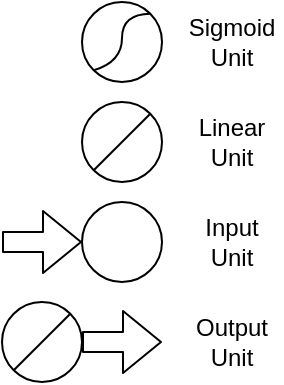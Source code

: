 <mxfile>
    <diagram id="LfA3yITTNrHHXo6jtGGB" name="Ref">
        <mxGraphModel dx="771" dy="300" grid="1" gridSize="10" guides="1" tooltips="1" connect="1" arrows="1" fold="1" page="1" pageScale="1" pageWidth="850" pageHeight="1100" math="0" shadow="0">
            <root>
                <mxCell id="0"/>
                <mxCell id="1" parent="0"/>
                <mxCell id="2" value="" style="ellipse;whiteSpace=wrap;html=1;aspect=fixed;" vertex="1" parent="1">
                    <mxGeometry x="280" y="80" width="40" height="40" as="geometry"/>
                </mxCell>
                <mxCell id="3" value="" style="ellipse;whiteSpace=wrap;html=1;aspect=fixed;" vertex="1" parent="1">
                    <mxGeometry x="280" y="130" width="40" height="40" as="geometry"/>
                </mxCell>
                <mxCell id="4" value="" style="endArrow=none;html=1;exitX=0;exitY=1;exitDx=0;exitDy=0;entryX=1;entryY=0;entryDx=0;entryDy=0;" edge="1" parent="1" source="3" target="3">
                    <mxGeometry width="50" height="50" relative="1" as="geometry">
                        <mxPoint x="400" y="220" as="sourcePoint"/>
                        <mxPoint x="450" y="170" as="targetPoint"/>
                    </mxGeometry>
                </mxCell>
                <mxCell id="5" value="" style="curved=1;endArrow=none;html=1;exitX=0;exitY=1;exitDx=0;exitDy=0;entryX=1;entryY=0;entryDx=0;entryDy=0;strokeColor=default;endFill=0;" edge="1" parent="1" source="2" target="2">
                    <mxGeometry width="50" height="50" relative="1" as="geometry">
                        <mxPoint x="400" y="250" as="sourcePoint"/>
                        <mxPoint x="450" y="200" as="targetPoint"/>
                        <Array as="points">
                            <mxPoint x="300" y="110"/>
                            <mxPoint x="300" y="86"/>
                        </Array>
                    </mxGeometry>
                </mxCell>
                <mxCell id="6" value="Sigmoid Unit" style="text;html=1;strokeColor=none;fillColor=none;align=center;verticalAlign=middle;whiteSpace=wrap;rounded=0;" vertex="1" parent="1">
                    <mxGeometry x="330" y="80" width="50" height="40" as="geometry"/>
                </mxCell>
                <mxCell id="7" value="Linear Unit" style="text;html=1;strokeColor=none;fillColor=none;align=center;verticalAlign=middle;whiteSpace=wrap;rounded=0;" vertex="1" parent="1">
                    <mxGeometry x="330" y="130" width="50" height="40" as="geometry"/>
                </mxCell>
                <mxCell id="fM-o_v5VPpl3s6eUXT7K-7" value="" style="ellipse;whiteSpace=wrap;html=1;aspect=fixed;" vertex="1" parent="1">
                    <mxGeometry x="280" y="180" width="40" height="40" as="geometry"/>
                </mxCell>
                <mxCell id="fM-o_v5VPpl3s6eUXT7K-8" value="" style="shape=flexArrow;endArrow=classic;html=1;strokeColor=default;entryX=0;entryY=0.5;entryDx=0;entryDy=0;" edge="1" parent="1" target="fM-o_v5VPpl3s6eUXT7K-7">
                    <mxGeometry width="50" height="50" relative="1" as="geometry">
                        <mxPoint x="240" y="200" as="sourcePoint"/>
                        <mxPoint x="250" y="160" as="targetPoint"/>
                    </mxGeometry>
                </mxCell>
                <mxCell id="fM-o_v5VPpl3s6eUXT7K-9" value="Input Unit" style="text;html=1;strokeColor=none;fillColor=none;align=center;verticalAlign=middle;whiteSpace=wrap;rounded=0;" vertex="1" parent="1">
                    <mxGeometry x="330" y="180" width="50" height="40" as="geometry"/>
                </mxCell>
                <mxCell id="fM-o_v5VPpl3s6eUXT7K-11" value="" style="shape=flexArrow;endArrow=classic;html=1;strokeColor=default;exitX=1;exitY=0.5;exitDx=0;exitDy=0;" edge="1" parent="1" source="VP8AEe1Ilr-hrDGAe2O--7">
                    <mxGeometry width="50" height="50" relative="1" as="geometry">
                        <mxPoint x="280" y="250" as="sourcePoint"/>
                        <mxPoint x="320" y="250" as="targetPoint"/>
                    </mxGeometry>
                </mxCell>
                <mxCell id="fM-o_v5VPpl3s6eUXT7K-12" value="Output Unit" style="text;html=1;strokeColor=none;fillColor=none;align=center;verticalAlign=middle;whiteSpace=wrap;rounded=0;" vertex="1" parent="1">
                    <mxGeometry x="330" y="230" width="50" height="40" as="geometry"/>
                </mxCell>
                <mxCell id="VP8AEe1Ilr-hrDGAe2O--7" value="" style="ellipse;whiteSpace=wrap;html=1;aspect=fixed;" vertex="1" parent="1">
                    <mxGeometry x="240" y="230" width="40" height="40" as="geometry"/>
                </mxCell>
                <mxCell id="VP8AEe1Ilr-hrDGAe2O--8" value="" style="endArrow=none;html=1;exitX=0;exitY=1;exitDx=0;exitDy=0;entryX=1;entryY=0;entryDx=0;entryDy=0;" edge="1" parent="1" source="VP8AEe1Ilr-hrDGAe2O--7" target="VP8AEe1Ilr-hrDGAe2O--7">
                    <mxGeometry width="50" height="50" relative="1" as="geometry">
                        <mxPoint x="360" y="320" as="sourcePoint"/>
                        <mxPoint x="410" y="270" as="targetPoint"/>
                    </mxGeometry>
                </mxCell>
            </root>
        </mxGraphModel>
    </diagram>
    <diagram id="L2V7dKkVdAos4mQ8t60s" name="net1">
        <mxGraphModel dx="932" dy="363" grid="1" gridSize="10" guides="1" tooltips="1" connect="1" arrows="1" fold="1" page="1" pageScale="1" pageWidth="850" pageHeight="1100" math="0" shadow="0">
            <root>
                <mxCell id="YFoPu33pNENb128z7Xlp-0"/>
                <mxCell id="YFoPu33pNENb128z7Xlp-1" parent="YFoPu33pNENb128z7Xlp-0"/>
                <mxCell id="GnwpRJJ6mjAo8ZO4SKfw-9" style="edgeStyle=none;html=1;exitX=1;exitY=0.5;exitDx=0;exitDy=0;entryX=0;entryY=0.5;entryDx=0;entryDy=0;endArrow=none;endFill=0;strokeColor=default;" edge="1" parent="YFoPu33pNENb128z7Xlp-1" source="PlKBOixw7W2VrsJv5xA3-0" target="GnwpRJJ6mjAo8ZO4SKfw-1">
                    <mxGeometry relative="1" as="geometry"/>
                </mxCell>
                <mxCell id="GnwpRJJ6mjAo8ZO4SKfw-10" style="edgeStyle=none;html=1;exitX=1;exitY=0.5;exitDx=0;exitDy=0;entryX=0;entryY=0.5;entryDx=0;entryDy=0;endArrow=none;endFill=0;strokeColor=default;" edge="1" parent="YFoPu33pNENb128z7Xlp-1" source="PlKBOixw7W2VrsJv5xA3-0" target="GnwpRJJ6mjAo8ZO4SKfw-4">
                    <mxGeometry relative="1" as="geometry"/>
                </mxCell>
                <mxCell id="GnwpRJJ6mjAo8ZO4SKfw-11" style="edgeStyle=none;html=1;exitX=1;exitY=0.5;exitDx=0;exitDy=0;entryX=0;entryY=0.5;entryDx=0;entryDy=0;endArrow=none;endFill=0;strokeColor=default;" edge="1" parent="YFoPu33pNENb128z7Xlp-1" source="PlKBOixw7W2VrsJv5xA3-0" target="GnwpRJJ6mjAo8ZO4SKfw-7">
                    <mxGeometry relative="1" as="geometry"/>
                </mxCell>
                <mxCell id="PlKBOixw7W2VrsJv5xA3-0" value="" style="ellipse;whiteSpace=wrap;html=1;aspect=fixed;" vertex="1" parent="YFoPu33pNENb128z7Xlp-1">
                    <mxGeometry x="120" y="40" width="40" height="40" as="geometry"/>
                </mxCell>
                <mxCell id="PlKBOixw7W2VrsJv5xA3-1" value="" style="shape=flexArrow;endArrow=classic;html=1;strokeColor=default;entryX=0;entryY=0.5;entryDx=0;entryDy=0;" edge="1" parent="YFoPu33pNENb128z7Xlp-1" target="PlKBOixw7W2VrsJv5xA3-0">
                    <mxGeometry width="50" height="50" relative="1" as="geometry">
                        <mxPoint x="80.0" y="60" as="sourcePoint"/>
                        <mxPoint x="90" y="20" as="targetPoint"/>
                    </mxGeometry>
                </mxCell>
                <mxCell id="GnwpRJJ6mjAo8ZO4SKfw-12" style="edgeStyle=none;html=1;exitX=1;exitY=0.5;exitDx=0;exitDy=0;entryX=0;entryY=0.5;entryDx=0;entryDy=0;endArrow=none;endFill=0;strokeColor=default;" edge="1" parent="YFoPu33pNENb128z7Xlp-1" source="PlKBOixw7W2VrsJv5xA3-2" target="GnwpRJJ6mjAo8ZO4SKfw-1">
                    <mxGeometry relative="1" as="geometry"/>
                </mxCell>
                <mxCell id="GnwpRJJ6mjAo8ZO4SKfw-13" style="edgeStyle=none;html=1;exitX=1;exitY=0.5;exitDx=0;exitDy=0;entryX=0;entryY=0.5;entryDx=0;entryDy=0;endArrow=none;endFill=0;strokeColor=default;" edge="1" parent="YFoPu33pNENb128z7Xlp-1" source="PlKBOixw7W2VrsJv5xA3-2" target="GnwpRJJ6mjAo8ZO4SKfw-4">
                    <mxGeometry relative="1" as="geometry"/>
                </mxCell>
                <mxCell id="GnwpRJJ6mjAo8ZO4SKfw-14" style="edgeStyle=none;html=1;exitX=1;exitY=0.5;exitDx=0;exitDy=0;entryX=0;entryY=0.5;entryDx=0;entryDy=0;endArrow=none;endFill=0;strokeColor=default;" edge="1" parent="YFoPu33pNENb128z7Xlp-1" source="PlKBOixw7W2VrsJv5xA3-2" target="GnwpRJJ6mjAo8ZO4SKfw-7">
                    <mxGeometry relative="1" as="geometry"/>
                </mxCell>
                <mxCell id="PlKBOixw7W2VrsJv5xA3-2" value="" style="ellipse;whiteSpace=wrap;html=1;aspect=fixed;" vertex="1" parent="YFoPu33pNENb128z7Xlp-1">
                    <mxGeometry x="120" y="100" width="40" height="40" as="geometry"/>
                </mxCell>
                <mxCell id="PlKBOixw7W2VrsJv5xA3-3" value="" style="shape=flexArrow;endArrow=classic;html=1;strokeColor=default;entryX=0;entryY=0.5;entryDx=0;entryDy=0;" edge="1" parent="YFoPu33pNENb128z7Xlp-1" target="PlKBOixw7W2VrsJv5xA3-2">
                    <mxGeometry width="50" height="50" relative="1" as="geometry">
                        <mxPoint x="80.0" y="120" as="sourcePoint"/>
                        <mxPoint x="90" y="80" as="targetPoint"/>
                    </mxGeometry>
                </mxCell>
                <mxCell id="GnwpRJJ6mjAo8ZO4SKfw-0" value="" style="shape=flexArrow;endArrow=classic;html=1;strokeColor=default;exitX=1;exitY=0.5;exitDx=0;exitDy=0;" edge="1" parent="YFoPu33pNENb128z7Xlp-1" source="GnwpRJJ6mjAo8ZO4SKfw-1">
                    <mxGeometry width="50" height="50" relative="1" as="geometry">
                        <mxPoint x="260" y="40" as="sourcePoint"/>
                        <mxPoint x="300" y="40" as="targetPoint"/>
                    </mxGeometry>
                </mxCell>
                <mxCell id="GnwpRJJ6mjAo8ZO4SKfw-1" value="" style="ellipse;whiteSpace=wrap;html=1;aspect=fixed;" vertex="1" parent="YFoPu33pNENb128z7Xlp-1">
                    <mxGeometry x="220" y="20" width="40" height="40" as="geometry"/>
                </mxCell>
                <mxCell id="GnwpRJJ6mjAo8ZO4SKfw-2" value="" style="endArrow=none;html=1;exitX=0;exitY=1;exitDx=0;exitDy=0;entryX=1;entryY=0;entryDx=0;entryDy=0;" edge="1" parent="YFoPu33pNENb128z7Xlp-1" source="GnwpRJJ6mjAo8ZO4SKfw-1" target="GnwpRJJ6mjAo8ZO4SKfw-1">
                    <mxGeometry width="50" height="50" relative="1" as="geometry">
                        <mxPoint x="340" y="110" as="sourcePoint"/>
                        <mxPoint x="390" y="60" as="targetPoint"/>
                    </mxGeometry>
                </mxCell>
                <mxCell id="GnwpRJJ6mjAo8ZO4SKfw-3" value="" style="shape=flexArrow;endArrow=classic;html=1;strokeColor=default;exitX=1;exitY=0.5;exitDx=0;exitDy=0;" edge="1" parent="YFoPu33pNENb128z7Xlp-1" source="GnwpRJJ6mjAo8ZO4SKfw-4">
                    <mxGeometry width="50" height="50" relative="1" as="geometry">
                        <mxPoint x="260" y="90" as="sourcePoint"/>
                        <mxPoint x="300" y="90" as="targetPoint"/>
                    </mxGeometry>
                </mxCell>
                <mxCell id="GnwpRJJ6mjAo8ZO4SKfw-4" value="" style="ellipse;whiteSpace=wrap;html=1;aspect=fixed;" vertex="1" parent="YFoPu33pNENb128z7Xlp-1">
                    <mxGeometry x="220" y="70" width="40" height="40" as="geometry"/>
                </mxCell>
                <mxCell id="GnwpRJJ6mjAo8ZO4SKfw-5" value="" style="endArrow=none;html=1;exitX=0;exitY=1;exitDx=0;exitDy=0;entryX=1;entryY=0;entryDx=0;entryDy=0;" edge="1" parent="YFoPu33pNENb128z7Xlp-1" source="GnwpRJJ6mjAo8ZO4SKfw-4" target="GnwpRJJ6mjAo8ZO4SKfw-4">
                    <mxGeometry width="50" height="50" relative="1" as="geometry">
                        <mxPoint x="340" y="160" as="sourcePoint"/>
                        <mxPoint x="390" y="110" as="targetPoint"/>
                    </mxGeometry>
                </mxCell>
                <mxCell id="GnwpRJJ6mjAo8ZO4SKfw-6" value="" style="shape=flexArrow;endArrow=classic;html=1;strokeColor=default;exitX=1;exitY=0.5;exitDx=0;exitDy=0;" edge="1" parent="YFoPu33pNENb128z7Xlp-1" source="GnwpRJJ6mjAo8ZO4SKfw-7">
                    <mxGeometry width="50" height="50" relative="1" as="geometry">
                        <mxPoint x="260" y="140" as="sourcePoint"/>
                        <mxPoint x="300" y="140" as="targetPoint"/>
                    </mxGeometry>
                </mxCell>
                <mxCell id="GnwpRJJ6mjAo8ZO4SKfw-7" value="" style="ellipse;whiteSpace=wrap;html=1;aspect=fixed;" vertex="1" parent="YFoPu33pNENb128z7Xlp-1">
                    <mxGeometry x="220" y="120" width="40" height="40" as="geometry"/>
                </mxCell>
                <mxCell id="GnwpRJJ6mjAo8ZO4SKfw-8" value="" style="endArrow=none;html=1;exitX=0;exitY=1;exitDx=0;exitDy=0;entryX=1;entryY=0;entryDx=0;entryDy=0;" edge="1" parent="YFoPu33pNENb128z7Xlp-1" source="GnwpRJJ6mjAo8ZO4SKfw-7" target="GnwpRJJ6mjAo8ZO4SKfw-7">
                    <mxGeometry width="50" height="50" relative="1" as="geometry">
                        <mxPoint x="340" y="210" as="sourcePoint"/>
                        <mxPoint x="390" y="160" as="targetPoint"/>
                    </mxGeometry>
                </mxCell>
            </root>
        </mxGraphModel>
    </diagram>
    <diagram id="yYBUS91VJpB7UoBtwiZj" name="net2">
        <mxGraphModel dx="771" dy="300" grid="1" gridSize="10" guides="1" tooltips="1" connect="1" arrows="1" fold="1" page="1" pageScale="1" pageWidth="850" pageHeight="1100" math="0" shadow="0">
            <root>
                <mxCell id="GeNnxmpwi4FWAQNpwRj0-0"/>
                <mxCell id="GeNnxmpwi4FWAQNpwRj0-1" parent="GeNnxmpwi4FWAQNpwRj0-0"/>
                <mxCell id="-T_Ne5oc-l_mOEuj397E-0" style="edgeStyle=none;html=1;exitX=1;exitY=0.5;exitDx=0;exitDy=0;entryX=0;entryY=0.5;entryDx=0;entryDy=0;endArrow=none;endFill=0;strokeColor=default;" edge="1" parent="GeNnxmpwi4FWAQNpwRj0-1" source="-T_Ne5oc-l_mOEuj397E-5" target="-T_Ne5oc-l_mOEuj397E-26">
                    <mxGeometry relative="1" as="geometry"/>
                </mxCell>
                <mxCell id="-T_Ne5oc-l_mOEuj397E-1" style="edgeStyle=none;html=1;exitX=1;exitY=0.5;exitDx=0;exitDy=0;entryX=0;entryY=0.5;entryDx=0;entryDy=0;endArrow=none;endFill=0;strokeColor=default;" edge="1" parent="GeNnxmpwi4FWAQNpwRj0-1" source="-T_Ne5oc-l_mOEuj397E-5" target="-T_Ne5oc-l_mOEuj397E-31">
                    <mxGeometry relative="1" as="geometry"/>
                </mxCell>
                <mxCell id="-T_Ne5oc-l_mOEuj397E-2" style="edgeStyle=none;html=1;exitX=1;exitY=0.5;exitDx=0;exitDy=0;entryX=0;entryY=0.5;entryDx=0;entryDy=0;endArrow=none;endFill=0;strokeColor=default;" edge="1" parent="GeNnxmpwi4FWAQNpwRj0-1" source="-T_Ne5oc-l_mOEuj397E-5" target="-T_Ne5oc-l_mOEuj397E-36">
                    <mxGeometry relative="1" as="geometry"/>
                </mxCell>
                <mxCell id="-T_Ne5oc-l_mOEuj397E-3" style="edgeStyle=none;html=1;exitX=1;exitY=0.5;exitDx=0;exitDy=0;entryX=0;entryY=0.5;entryDx=0;entryDy=0;endArrow=none;endFill=0;strokeColor=default;" edge="1" parent="GeNnxmpwi4FWAQNpwRj0-1" source="-T_Ne5oc-l_mOEuj397E-5" target="-T_Ne5oc-l_mOEuj397E-41">
                    <mxGeometry relative="1" as="geometry"/>
                </mxCell>
                <mxCell id="-T_Ne5oc-l_mOEuj397E-4" style="edgeStyle=none;html=1;exitX=1;exitY=0.5;exitDx=0;exitDy=0;entryX=0;entryY=0.5;entryDx=0;entryDy=0;endArrow=none;endFill=0;strokeColor=default;" edge="1" parent="GeNnxmpwi4FWAQNpwRj0-1" source="-T_Ne5oc-l_mOEuj397E-5" target="-T_Ne5oc-l_mOEuj397E-46">
                    <mxGeometry relative="1" as="geometry"/>
                </mxCell>
                <mxCell id="-T_Ne5oc-l_mOEuj397E-5" value="" style="ellipse;whiteSpace=wrap;html=1;aspect=fixed;" vertex="1" parent="GeNnxmpwi4FWAQNpwRj0-1">
                    <mxGeometry x="120" y="40" width="40" height="40" as="geometry"/>
                </mxCell>
                <mxCell id="-T_Ne5oc-l_mOEuj397E-6" value="" style="shape=flexArrow;endArrow=classic;html=1;strokeColor=default;entryX=0;entryY=0.5;entryDx=0;entryDy=0;" edge="1" parent="GeNnxmpwi4FWAQNpwRj0-1" target="-T_Ne5oc-l_mOEuj397E-5">
                    <mxGeometry width="50" height="50" relative="1" as="geometry">
                        <mxPoint x="80.0" y="60" as="sourcePoint"/>
                        <mxPoint x="90" y="20" as="targetPoint"/>
                    </mxGeometry>
                </mxCell>
                <mxCell id="-T_Ne5oc-l_mOEuj397E-7" style="edgeStyle=none;html=1;exitX=1;exitY=0.5;exitDx=0;exitDy=0;entryX=0;entryY=0.5;entryDx=0;entryDy=0;endArrow=none;endFill=0;strokeColor=default;" edge="1" parent="GeNnxmpwi4FWAQNpwRj0-1" source="-T_Ne5oc-l_mOEuj397E-12" target="-T_Ne5oc-l_mOEuj397E-26">
                    <mxGeometry relative="1" as="geometry"/>
                </mxCell>
                <mxCell id="-T_Ne5oc-l_mOEuj397E-8" style="edgeStyle=none;html=1;exitX=1;exitY=0.5;exitDx=0;exitDy=0;entryX=0;entryY=0.5;entryDx=0;entryDy=0;endArrow=none;endFill=0;strokeColor=default;" edge="1" parent="GeNnxmpwi4FWAQNpwRj0-1" source="-T_Ne5oc-l_mOEuj397E-12" target="-T_Ne5oc-l_mOEuj397E-31">
                    <mxGeometry relative="1" as="geometry"/>
                </mxCell>
                <mxCell id="-T_Ne5oc-l_mOEuj397E-9" style="edgeStyle=none;html=1;exitX=1;exitY=0.5;exitDx=0;exitDy=0;entryX=0;entryY=0.5;entryDx=0;entryDy=0;endArrow=none;endFill=0;strokeColor=default;" edge="1" parent="GeNnxmpwi4FWAQNpwRj0-1" source="-T_Ne5oc-l_mOEuj397E-12" target="-T_Ne5oc-l_mOEuj397E-36">
                    <mxGeometry relative="1" as="geometry"/>
                </mxCell>
                <mxCell id="-T_Ne5oc-l_mOEuj397E-10" style="edgeStyle=none;html=1;exitX=1;exitY=0.5;exitDx=0;exitDy=0;entryX=0;entryY=0.5;entryDx=0;entryDy=0;endArrow=none;endFill=0;strokeColor=default;" edge="1" parent="GeNnxmpwi4FWAQNpwRj0-1" source="-T_Ne5oc-l_mOEuj397E-12" target="-T_Ne5oc-l_mOEuj397E-41">
                    <mxGeometry relative="1" as="geometry"/>
                </mxCell>
                <mxCell id="-T_Ne5oc-l_mOEuj397E-11" style="edgeStyle=none;html=1;exitX=1;exitY=0.5;exitDx=0;exitDy=0;entryX=0;entryY=0.5;entryDx=0;entryDy=0;endArrow=none;endFill=0;strokeColor=default;" edge="1" parent="GeNnxmpwi4FWAQNpwRj0-1" source="-T_Ne5oc-l_mOEuj397E-12" target="-T_Ne5oc-l_mOEuj397E-46">
                    <mxGeometry relative="1" as="geometry"/>
                </mxCell>
                <mxCell id="-T_Ne5oc-l_mOEuj397E-12" value="" style="ellipse;whiteSpace=wrap;html=1;aspect=fixed;" vertex="1" parent="GeNnxmpwi4FWAQNpwRj0-1">
                    <mxGeometry x="120" y="100" width="40" height="40" as="geometry"/>
                </mxCell>
                <mxCell id="-T_Ne5oc-l_mOEuj397E-13" value="" style="shape=flexArrow;endArrow=classic;html=1;strokeColor=default;entryX=0;entryY=0.5;entryDx=0;entryDy=0;" edge="1" parent="GeNnxmpwi4FWAQNpwRj0-1" target="-T_Ne5oc-l_mOEuj397E-12">
                    <mxGeometry width="50" height="50" relative="1" as="geometry">
                        <mxPoint x="80.0" y="120.0" as="sourcePoint"/>
                        <mxPoint x="90" y="80" as="targetPoint"/>
                    </mxGeometry>
                </mxCell>
                <mxCell id="-T_Ne5oc-l_mOEuj397E-14" value="" style="shape=flexArrow;endArrow=classic;html=1;strokeColor=default;exitX=1;exitY=0.5;exitDx=0;exitDy=0;" edge="1" parent="GeNnxmpwi4FWAQNpwRj0-1" source="-T_Ne5oc-l_mOEuj397E-15">
                    <mxGeometry width="50" height="50" relative="1" as="geometry">
                        <mxPoint x="425" y="40" as="sourcePoint"/>
                        <mxPoint x="465" y="40" as="targetPoint"/>
                    </mxGeometry>
                </mxCell>
                <mxCell id="-T_Ne5oc-l_mOEuj397E-15" value="" style="ellipse;whiteSpace=wrap;html=1;aspect=fixed;" vertex="1" parent="GeNnxmpwi4FWAQNpwRj0-1">
                    <mxGeometry x="385" y="20" width="40" height="40" as="geometry"/>
                </mxCell>
                <mxCell id="-T_Ne5oc-l_mOEuj397E-16" value="" style="endArrow=none;html=1;exitX=0;exitY=1;exitDx=0;exitDy=0;entryX=1;entryY=0;entryDx=0;entryDy=0;" edge="1" parent="GeNnxmpwi4FWAQNpwRj0-1" source="-T_Ne5oc-l_mOEuj397E-15" target="-T_Ne5oc-l_mOEuj397E-15">
                    <mxGeometry width="50" height="50" relative="1" as="geometry">
                        <mxPoint x="505" y="110" as="sourcePoint"/>
                        <mxPoint x="555" y="60" as="targetPoint"/>
                    </mxGeometry>
                </mxCell>
                <mxCell id="-T_Ne5oc-l_mOEuj397E-17" value="" style="shape=flexArrow;endArrow=classic;html=1;strokeColor=default;exitX=1;exitY=0.5;exitDx=0;exitDy=0;" edge="1" parent="GeNnxmpwi4FWAQNpwRj0-1" source="-T_Ne5oc-l_mOEuj397E-18">
                    <mxGeometry width="50" height="50" relative="1" as="geometry">
                        <mxPoint x="425" y="90" as="sourcePoint"/>
                        <mxPoint x="465" y="90.0" as="targetPoint"/>
                    </mxGeometry>
                </mxCell>
                <mxCell id="-T_Ne5oc-l_mOEuj397E-18" value="" style="ellipse;whiteSpace=wrap;html=1;aspect=fixed;" vertex="1" parent="GeNnxmpwi4FWAQNpwRj0-1">
                    <mxGeometry x="385" y="70" width="40" height="40" as="geometry"/>
                </mxCell>
                <mxCell id="-T_Ne5oc-l_mOEuj397E-19" value="" style="endArrow=none;html=1;exitX=0;exitY=1;exitDx=0;exitDy=0;entryX=1;entryY=0;entryDx=0;entryDy=0;" edge="1" parent="GeNnxmpwi4FWAQNpwRj0-1" source="-T_Ne5oc-l_mOEuj397E-18" target="-T_Ne5oc-l_mOEuj397E-18">
                    <mxGeometry width="50" height="50" relative="1" as="geometry">
                        <mxPoint x="505" y="160" as="sourcePoint"/>
                        <mxPoint x="555" y="110" as="targetPoint"/>
                    </mxGeometry>
                </mxCell>
                <mxCell id="-T_Ne5oc-l_mOEuj397E-20" value="" style="shape=flexArrow;endArrow=classic;html=1;strokeColor=default;exitX=1;exitY=0.5;exitDx=0;exitDy=0;" edge="1" parent="GeNnxmpwi4FWAQNpwRj0-1" source="-T_Ne5oc-l_mOEuj397E-21">
                    <mxGeometry width="50" height="50" relative="1" as="geometry">
                        <mxPoint x="425" y="140" as="sourcePoint"/>
                        <mxPoint x="465" y="140.0" as="targetPoint"/>
                    </mxGeometry>
                </mxCell>
                <mxCell id="-T_Ne5oc-l_mOEuj397E-21" value="" style="ellipse;whiteSpace=wrap;html=1;aspect=fixed;" vertex="1" parent="GeNnxmpwi4FWAQNpwRj0-1">
                    <mxGeometry x="385" y="120" width="40" height="40" as="geometry"/>
                </mxCell>
                <mxCell id="-T_Ne5oc-l_mOEuj397E-22" value="" style="endArrow=none;html=1;exitX=0;exitY=1;exitDx=0;exitDy=0;entryX=1;entryY=0;entryDx=0;entryDy=0;" edge="1" parent="GeNnxmpwi4FWAQNpwRj0-1" source="-T_Ne5oc-l_mOEuj397E-21" target="-T_Ne5oc-l_mOEuj397E-21">
                    <mxGeometry width="50" height="50" relative="1" as="geometry">
                        <mxPoint x="505" y="210" as="sourcePoint"/>
                        <mxPoint x="555" y="160" as="targetPoint"/>
                    </mxGeometry>
                </mxCell>
                <mxCell id="-T_Ne5oc-l_mOEuj397E-23" style="edgeStyle=none;html=1;exitX=1;exitY=0.5;exitDx=0;exitDy=0;entryX=0;entryY=0.5;entryDx=0;entryDy=0;endArrow=none;endFill=0;strokeColor=default;" edge="1" parent="GeNnxmpwi4FWAQNpwRj0-1" source="-T_Ne5oc-l_mOEuj397E-26" target="-T_Ne5oc-l_mOEuj397E-15">
                    <mxGeometry relative="1" as="geometry"/>
                </mxCell>
                <mxCell id="-T_Ne5oc-l_mOEuj397E-24" style="edgeStyle=none;html=1;exitX=1;exitY=0.5;exitDx=0;exitDy=0;entryX=0;entryY=0.5;entryDx=0;entryDy=0;endArrow=none;endFill=0;strokeColor=default;" edge="1" parent="GeNnxmpwi4FWAQNpwRj0-1" source="-T_Ne5oc-l_mOEuj397E-26" target="-T_Ne5oc-l_mOEuj397E-18">
                    <mxGeometry relative="1" as="geometry"/>
                </mxCell>
                <mxCell id="-T_Ne5oc-l_mOEuj397E-25" style="edgeStyle=none;html=1;exitX=1;exitY=0.5;exitDx=0;exitDy=0;entryX=0;entryY=0.5;entryDx=0;entryDy=0;endArrow=none;endFill=0;strokeColor=default;" edge="1" parent="GeNnxmpwi4FWAQNpwRj0-1" source="-T_Ne5oc-l_mOEuj397E-26" target="-T_Ne5oc-l_mOEuj397E-21">
                    <mxGeometry relative="1" as="geometry"/>
                </mxCell>
                <mxCell id="-T_Ne5oc-l_mOEuj397E-26" value="" style="ellipse;whiteSpace=wrap;html=1;aspect=fixed;" vertex="1" parent="GeNnxmpwi4FWAQNpwRj0-1">
                    <mxGeometry x="240" width="40" height="40" as="geometry"/>
                </mxCell>
                <mxCell id="-T_Ne5oc-l_mOEuj397E-28" style="edgeStyle=none;html=1;exitX=1;exitY=0.5;exitDx=0;exitDy=0;entryX=0;entryY=0.5;entryDx=0;entryDy=0;endArrow=none;endFill=0;strokeColor=default;" edge="1" parent="GeNnxmpwi4FWAQNpwRj0-1" source="-T_Ne5oc-l_mOEuj397E-31" target="-T_Ne5oc-l_mOEuj397E-15">
                    <mxGeometry relative="1" as="geometry"/>
                </mxCell>
                <mxCell id="-T_Ne5oc-l_mOEuj397E-29" style="edgeStyle=none;html=1;exitX=1;exitY=0.5;exitDx=0;exitDy=0;entryX=0;entryY=0.5;entryDx=0;entryDy=0;endArrow=none;endFill=0;strokeColor=default;" edge="1" parent="GeNnxmpwi4FWAQNpwRj0-1" source="-T_Ne5oc-l_mOEuj397E-31" target="-T_Ne5oc-l_mOEuj397E-18">
                    <mxGeometry relative="1" as="geometry"/>
                </mxCell>
                <mxCell id="-T_Ne5oc-l_mOEuj397E-30" style="edgeStyle=none;html=1;exitX=1;exitY=0.5;exitDx=0;exitDy=0;entryX=0;entryY=0.5;entryDx=0;entryDy=0;endArrow=none;endFill=0;strokeColor=default;" edge="1" parent="GeNnxmpwi4FWAQNpwRj0-1" source="-T_Ne5oc-l_mOEuj397E-31" target="-T_Ne5oc-l_mOEuj397E-21">
                    <mxGeometry relative="1" as="geometry"/>
                </mxCell>
                <mxCell id="-T_Ne5oc-l_mOEuj397E-31" value="" style="ellipse;whiteSpace=wrap;html=1;aspect=fixed;" vertex="1" parent="GeNnxmpwi4FWAQNpwRj0-1">
                    <mxGeometry x="240" y="40" width="40" height="40" as="geometry"/>
                </mxCell>
                <mxCell id="-T_Ne5oc-l_mOEuj397E-33" style="edgeStyle=none;html=1;exitX=1;exitY=0.5;exitDx=0;exitDy=0;entryX=0;entryY=0.5;entryDx=0;entryDy=0;endArrow=none;endFill=0;strokeColor=default;" edge="1" parent="GeNnxmpwi4FWAQNpwRj0-1" source="-T_Ne5oc-l_mOEuj397E-36" target="-T_Ne5oc-l_mOEuj397E-18">
                    <mxGeometry relative="1" as="geometry"/>
                </mxCell>
                <mxCell id="-T_Ne5oc-l_mOEuj397E-34" style="edgeStyle=none;html=1;exitX=1;exitY=0.5;exitDx=0;exitDy=0;entryX=0;entryY=0.5;entryDx=0;entryDy=0;endArrow=none;endFill=0;strokeColor=default;" edge="1" parent="GeNnxmpwi4FWAQNpwRj0-1" source="-T_Ne5oc-l_mOEuj397E-36" target="-T_Ne5oc-l_mOEuj397E-15">
                    <mxGeometry relative="1" as="geometry"/>
                </mxCell>
                <mxCell id="-T_Ne5oc-l_mOEuj397E-35" style="edgeStyle=none;html=1;exitX=1;exitY=0.5;exitDx=0;exitDy=0;entryX=0;entryY=0.5;entryDx=0;entryDy=0;endArrow=none;endFill=0;strokeColor=default;" edge="1" parent="GeNnxmpwi4FWAQNpwRj0-1" source="-T_Ne5oc-l_mOEuj397E-36" target="-T_Ne5oc-l_mOEuj397E-21">
                    <mxGeometry relative="1" as="geometry"/>
                </mxCell>
                <mxCell id="-T_Ne5oc-l_mOEuj397E-36" value="" style="ellipse;whiteSpace=wrap;html=1;aspect=fixed;" vertex="1" parent="GeNnxmpwi4FWAQNpwRj0-1">
                    <mxGeometry x="240" y="80" width="40" height="40" as="geometry"/>
                </mxCell>
                <mxCell id="-T_Ne5oc-l_mOEuj397E-38" style="edgeStyle=none;html=1;exitX=1;exitY=0.5;exitDx=0;exitDy=0;entryX=0;entryY=0.5;entryDx=0;entryDy=0;endArrow=none;endFill=0;strokeColor=default;" edge="1" parent="GeNnxmpwi4FWAQNpwRj0-1" source="-T_Ne5oc-l_mOEuj397E-41" target="-T_Ne5oc-l_mOEuj397E-21">
                    <mxGeometry relative="1" as="geometry"/>
                </mxCell>
                <mxCell id="-T_Ne5oc-l_mOEuj397E-39" style="edgeStyle=none;html=1;exitX=1;exitY=0.5;exitDx=0;exitDy=0;entryX=0;entryY=0.5;entryDx=0;entryDy=0;endArrow=none;endFill=0;strokeColor=default;" edge="1" parent="GeNnxmpwi4FWAQNpwRj0-1" source="-T_Ne5oc-l_mOEuj397E-41" target="-T_Ne5oc-l_mOEuj397E-15">
                    <mxGeometry relative="1" as="geometry"/>
                </mxCell>
                <mxCell id="-T_Ne5oc-l_mOEuj397E-40" style="edgeStyle=none;html=1;exitX=1;exitY=0.5;exitDx=0;exitDy=0;entryX=0;entryY=0.5;entryDx=0;entryDy=0;endArrow=none;endFill=0;strokeColor=default;" edge="1" parent="GeNnxmpwi4FWAQNpwRj0-1" source="-T_Ne5oc-l_mOEuj397E-41" target="-T_Ne5oc-l_mOEuj397E-18">
                    <mxGeometry relative="1" as="geometry"/>
                </mxCell>
                <mxCell id="-T_Ne5oc-l_mOEuj397E-41" value="" style="ellipse;whiteSpace=wrap;html=1;aspect=fixed;" vertex="1" parent="GeNnxmpwi4FWAQNpwRj0-1">
                    <mxGeometry x="240" y="120" width="40" height="40" as="geometry"/>
                </mxCell>
                <mxCell id="-T_Ne5oc-l_mOEuj397E-43" style="edgeStyle=none;html=1;exitX=1;exitY=0.5;exitDx=0;exitDy=0;entryX=0;entryY=0.5;entryDx=0;entryDy=0;endArrow=none;endFill=0;strokeColor=default;" edge="1" parent="GeNnxmpwi4FWAQNpwRj0-1" source="-T_Ne5oc-l_mOEuj397E-46" target="-T_Ne5oc-l_mOEuj397E-15">
                    <mxGeometry relative="1" as="geometry"/>
                </mxCell>
                <mxCell id="-T_Ne5oc-l_mOEuj397E-44" style="edgeStyle=none;html=1;exitX=1;exitY=0.5;exitDx=0;exitDy=0;entryX=0;entryY=0.5;entryDx=0;entryDy=0;endArrow=none;endFill=0;strokeColor=default;" edge="1" parent="GeNnxmpwi4FWAQNpwRj0-1" source="-T_Ne5oc-l_mOEuj397E-46" target="-T_Ne5oc-l_mOEuj397E-18">
                    <mxGeometry relative="1" as="geometry"/>
                </mxCell>
                <mxCell id="-T_Ne5oc-l_mOEuj397E-45" style="edgeStyle=none;html=1;exitX=1;exitY=0.5;exitDx=0;exitDy=0;entryX=0;entryY=0.5;entryDx=0;entryDy=0;endArrow=none;endFill=0;strokeColor=default;" edge="1" parent="GeNnxmpwi4FWAQNpwRj0-1" source="-T_Ne5oc-l_mOEuj397E-46" target="-T_Ne5oc-l_mOEuj397E-21">
                    <mxGeometry relative="1" as="geometry"/>
                </mxCell>
                <mxCell id="-T_Ne5oc-l_mOEuj397E-46" value="" style="ellipse;whiteSpace=wrap;html=1;aspect=fixed;" vertex="1" parent="GeNnxmpwi4FWAQNpwRj0-1">
                    <mxGeometry x="240" y="160" width="40" height="40" as="geometry"/>
                </mxCell>
                <mxCell id="-T_Ne5oc-l_mOEuj397E-48" style="edgeStyle=none;html=1;exitX=0;exitY=1;exitDx=0;exitDy=0;entryX=1;entryY=0;entryDx=0;entryDy=0;endArrow=none;endFill=0;strokeColor=default;" edge="1" parent="GeNnxmpwi4FWAQNpwRj0-1" source="-T_Ne5oc-l_mOEuj397E-26" target="-T_Ne5oc-l_mOEuj397E-26">
                    <mxGeometry relative="1" as="geometry"/>
                </mxCell>
                <mxCell id="-T_Ne5oc-l_mOEuj397E-49" style="edgeStyle=none;html=1;exitX=0;exitY=1;exitDx=0;exitDy=0;entryX=1;entryY=0;entryDx=0;entryDy=0;endArrow=none;endFill=0;strokeColor=default;" edge="1" parent="GeNnxmpwi4FWAQNpwRj0-1" source="-T_Ne5oc-l_mOEuj397E-31" target="-T_Ne5oc-l_mOEuj397E-31">
                    <mxGeometry relative="1" as="geometry"/>
                </mxCell>
                <mxCell id="-T_Ne5oc-l_mOEuj397E-50" style="edgeStyle=none;html=1;exitX=0;exitY=1;exitDx=0;exitDy=0;entryX=1;entryY=0;entryDx=0;entryDy=0;endArrow=none;endFill=0;strokeColor=default;" edge="1" parent="GeNnxmpwi4FWAQNpwRj0-1" source="-T_Ne5oc-l_mOEuj397E-36" target="-T_Ne5oc-l_mOEuj397E-36">
                    <mxGeometry relative="1" as="geometry"/>
                </mxCell>
                <mxCell id="-T_Ne5oc-l_mOEuj397E-51" style="edgeStyle=none;html=1;exitX=0;exitY=1;exitDx=0;exitDy=0;entryX=1;entryY=0;entryDx=0;entryDy=0;endArrow=none;endFill=0;strokeColor=default;" edge="1" parent="GeNnxmpwi4FWAQNpwRj0-1" source="-T_Ne5oc-l_mOEuj397E-41" target="-T_Ne5oc-l_mOEuj397E-41">
                    <mxGeometry relative="1" as="geometry"/>
                </mxCell>
                <mxCell id="-T_Ne5oc-l_mOEuj397E-52" style="edgeStyle=none;html=1;exitX=0;exitY=1;exitDx=0;exitDy=0;entryX=1;entryY=0;entryDx=0;entryDy=0;endArrow=none;endFill=0;strokeColor=default;" edge="1" parent="GeNnxmpwi4FWAQNpwRj0-1" source="-T_Ne5oc-l_mOEuj397E-46" target="-T_Ne5oc-l_mOEuj397E-46">
                    <mxGeometry relative="1" as="geometry"/>
                </mxCell>
            </root>
        </mxGraphModel>
    </diagram>
    <diagram id="RTxp3VEjj7s3IWIyjzDe" name="net3">
        <mxGraphModel dx="771" dy="300" grid="1" gridSize="10" guides="1" tooltips="1" connect="1" arrows="1" fold="1" page="1" pageScale="1" pageWidth="850" pageHeight="1100" math="0" shadow="0">
            <root>
                <mxCell id="ZJLeBFQ-7HlpDqwqLIrd-0"/>
                <mxCell id="ZJLeBFQ-7HlpDqwqLIrd-1" parent="ZJLeBFQ-7HlpDqwqLIrd-0"/>
                <mxCell id="7y_1J0fYc-7iTsICIXbC-11" style="edgeStyle=none;html=1;exitX=1;exitY=0.5;exitDx=0;exitDy=0;entryX=0;entryY=0.5;entryDx=0;entryDy=0;endArrow=none;endFill=0;strokeColor=default;" edge="1" parent="ZJLeBFQ-7HlpDqwqLIrd-1" source="KIJNLu3EdopbblDigrWt-0" target="7y_1J0fYc-7iTsICIXbC-0">
                    <mxGeometry relative="1" as="geometry"/>
                </mxCell>
                <mxCell id="7y_1J0fYc-7iTsICIXbC-12" style="edgeStyle=none;html=1;exitX=1;exitY=0.5;exitDx=0;exitDy=0;entryX=0;entryY=0.5;entryDx=0;entryDy=0;endArrow=none;endFill=0;strokeColor=default;" edge="1" parent="ZJLeBFQ-7HlpDqwqLIrd-1" source="KIJNLu3EdopbblDigrWt-0" target="7y_1J0fYc-7iTsICIXbC-2">
                    <mxGeometry relative="1" as="geometry"/>
                </mxCell>
                <mxCell id="7y_1J0fYc-7iTsICIXbC-13" style="edgeStyle=none;html=1;exitX=1;exitY=0.5;exitDx=0;exitDy=0;entryX=0;entryY=0.5;entryDx=0;entryDy=0;endArrow=none;endFill=0;strokeColor=default;" edge="1" parent="ZJLeBFQ-7HlpDqwqLIrd-1" source="KIJNLu3EdopbblDigrWt-0" target="7y_1J0fYc-7iTsICIXbC-4">
                    <mxGeometry relative="1" as="geometry"/>
                </mxCell>
                <mxCell id="7y_1J0fYc-7iTsICIXbC-14" style="edgeStyle=none;html=1;exitX=1;exitY=0.5;exitDx=0;exitDy=0;entryX=0;entryY=0.5;entryDx=0;entryDy=0;endArrow=none;endFill=0;strokeColor=default;" edge="1" parent="ZJLeBFQ-7HlpDqwqLIrd-1" source="KIJNLu3EdopbblDigrWt-0" target="7y_1J0fYc-7iTsICIXbC-6">
                    <mxGeometry relative="1" as="geometry"/>
                </mxCell>
                <mxCell id="7y_1J0fYc-7iTsICIXbC-15" style="edgeStyle=none;html=1;exitX=1;exitY=0.5;exitDx=0;exitDy=0;entryX=0;entryY=0.5;entryDx=0;entryDy=0;endArrow=none;endFill=0;strokeColor=default;" edge="1" parent="ZJLeBFQ-7HlpDqwqLIrd-1" source="KIJNLu3EdopbblDigrWt-0" target="7y_1J0fYc-7iTsICIXbC-8">
                    <mxGeometry relative="1" as="geometry"/>
                </mxCell>
                <mxCell id="KIJNLu3EdopbblDigrWt-0" value="" style="ellipse;whiteSpace=wrap;html=1;aspect=fixed;" vertex="1" parent="ZJLeBFQ-7HlpDqwqLIrd-1">
                    <mxGeometry x="120" y="40" width="40" height="40" as="geometry"/>
                </mxCell>
                <mxCell id="KIJNLu3EdopbblDigrWt-1" value="" style="shape=flexArrow;endArrow=classic;html=1;strokeColor=default;entryX=0;entryY=0.5;entryDx=0;entryDy=0;" edge="1" parent="ZJLeBFQ-7HlpDqwqLIrd-1" target="KIJNLu3EdopbblDigrWt-0">
                    <mxGeometry width="50" height="50" relative="1" as="geometry">
                        <mxPoint x="80.0" y="60" as="sourcePoint"/>
                        <mxPoint x="90" y="20" as="targetPoint"/>
                    </mxGeometry>
                </mxCell>
                <mxCell id="7y_1J0fYc-7iTsICIXbC-16" style="edgeStyle=none;html=1;exitX=1;exitY=0.5;exitDx=0;exitDy=0;entryX=0;entryY=0.5;entryDx=0;entryDy=0;endArrow=none;endFill=0;strokeColor=default;" edge="1" parent="ZJLeBFQ-7HlpDqwqLIrd-1" source="KIJNLu3EdopbblDigrWt-2" target="7y_1J0fYc-7iTsICIXbC-0">
                    <mxGeometry relative="1" as="geometry"/>
                </mxCell>
                <mxCell id="7y_1J0fYc-7iTsICIXbC-17" style="edgeStyle=none;html=1;exitX=1;exitY=0.5;exitDx=0;exitDy=0;entryX=0;entryY=0.5;entryDx=0;entryDy=0;endArrow=none;endFill=0;strokeColor=default;" edge="1" parent="ZJLeBFQ-7HlpDqwqLIrd-1" source="KIJNLu3EdopbblDigrWt-2" target="7y_1J0fYc-7iTsICIXbC-2">
                    <mxGeometry relative="1" as="geometry"/>
                </mxCell>
                <mxCell id="7y_1J0fYc-7iTsICIXbC-18" style="edgeStyle=none;html=1;exitX=1;exitY=0.5;exitDx=0;exitDy=0;entryX=0;entryY=0.5;entryDx=0;entryDy=0;endArrow=none;endFill=0;strokeColor=default;" edge="1" parent="ZJLeBFQ-7HlpDqwqLIrd-1" source="KIJNLu3EdopbblDigrWt-2" target="7y_1J0fYc-7iTsICIXbC-4">
                    <mxGeometry relative="1" as="geometry"/>
                </mxCell>
                <mxCell id="7y_1J0fYc-7iTsICIXbC-19" style="edgeStyle=none;html=1;exitX=1;exitY=0.5;exitDx=0;exitDy=0;entryX=0;entryY=0.5;entryDx=0;entryDy=0;endArrow=none;endFill=0;strokeColor=default;" edge="1" parent="ZJLeBFQ-7HlpDqwqLIrd-1" source="KIJNLu3EdopbblDigrWt-2" target="7y_1J0fYc-7iTsICIXbC-6">
                    <mxGeometry relative="1" as="geometry"/>
                </mxCell>
                <mxCell id="7y_1J0fYc-7iTsICIXbC-20" style="edgeStyle=none;html=1;exitX=1;exitY=0.5;exitDx=0;exitDy=0;entryX=0;entryY=0.5;entryDx=0;entryDy=0;endArrow=none;endFill=0;strokeColor=default;" edge="1" parent="ZJLeBFQ-7HlpDqwqLIrd-1" source="KIJNLu3EdopbblDigrWt-2" target="7y_1J0fYc-7iTsICIXbC-8">
                    <mxGeometry relative="1" as="geometry"/>
                </mxCell>
                <mxCell id="KIJNLu3EdopbblDigrWt-2" value="" style="ellipse;whiteSpace=wrap;html=1;aspect=fixed;" vertex="1" parent="ZJLeBFQ-7HlpDqwqLIrd-1">
                    <mxGeometry x="120" y="100" width="40" height="40" as="geometry"/>
                </mxCell>
                <mxCell id="KIJNLu3EdopbblDigrWt-3" value="" style="shape=flexArrow;endArrow=classic;html=1;strokeColor=default;entryX=0;entryY=0.5;entryDx=0;entryDy=0;" edge="1" parent="ZJLeBFQ-7HlpDqwqLIrd-1" target="KIJNLu3EdopbblDigrWt-2">
                    <mxGeometry width="50" height="50" relative="1" as="geometry">
                        <mxPoint x="80.0" y="120.0" as="sourcePoint"/>
                        <mxPoint x="90" y="80" as="targetPoint"/>
                    </mxGeometry>
                </mxCell>
                <mxCell id="2zHfYvP5aeZfkK35CqV4-0" value="" style="shape=flexArrow;endArrow=classic;html=1;strokeColor=default;exitX=1;exitY=0.5;exitDx=0;exitDy=0;" edge="1" parent="ZJLeBFQ-7HlpDqwqLIrd-1" source="2zHfYvP5aeZfkK35CqV4-1">
                    <mxGeometry width="50" height="50" relative="1" as="geometry">
                        <mxPoint x="425" y="40" as="sourcePoint"/>
                        <mxPoint x="465" y="40" as="targetPoint"/>
                    </mxGeometry>
                </mxCell>
                <mxCell id="2zHfYvP5aeZfkK35CqV4-1" value="" style="ellipse;whiteSpace=wrap;html=1;aspect=fixed;" vertex="1" parent="ZJLeBFQ-7HlpDqwqLIrd-1">
                    <mxGeometry x="385" y="20" width="40" height="40" as="geometry"/>
                </mxCell>
                <mxCell id="2zHfYvP5aeZfkK35CqV4-2" value="" style="endArrow=none;html=1;exitX=0;exitY=1;exitDx=0;exitDy=0;entryX=1;entryY=0;entryDx=0;entryDy=0;" edge="1" parent="ZJLeBFQ-7HlpDqwqLIrd-1" source="2zHfYvP5aeZfkK35CqV4-1" target="2zHfYvP5aeZfkK35CqV4-1">
                    <mxGeometry width="50" height="50" relative="1" as="geometry">
                        <mxPoint x="505" y="110" as="sourcePoint"/>
                        <mxPoint x="555" y="60" as="targetPoint"/>
                    </mxGeometry>
                </mxCell>
                <mxCell id="2zHfYvP5aeZfkK35CqV4-3" value="" style="shape=flexArrow;endArrow=classic;html=1;strokeColor=default;exitX=1;exitY=0.5;exitDx=0;exitDy=0;" edge="1" parent="ZJLeBFQ-7HlpDqwqLIrd-1" source="2zHfYvP5aeZfkK35CqV4-4">
                    <mxGeometry width="50" height="50" relative="1" as="geometry">
                        <mxPoint x="425" y="90" as="sourcePoint"/>
                        <mxPoint x="465" y="90.0" as="targetPoint"/>
                    </mxGeometry>
                </mxCell>
                <mxCell id="2zHfYvP5aeZfkK35CqV4-4" value="" style="ellipse;whiteSpace=wrap;html=1;aspect=fixed;" vertex="1" parent="ZJLeBFQ-7HlpDqwqLIrd-1">
                    <mxGeometry x="385" y="70" width="40" height="40" as="geometry"/>
                </mxCell>
                <mxCell id="2zHfYvP5aeZfkK35CqV4-5" value="" style="endArrow=none;html=1;exitX=0;exitY=1;exitDx=0;exitDy=0;entryX=1;entryY=0;entryDx=0;entryDy=0;" edge="1" parent="ZJLeBFQ-7HlpDqwqLIrd-1" source="2zHfYvP5aeZfkK35CqV4-4" target="2zHfYvP5aeZfkK35CqV4-4">
                    <mxGeometry width="50" height="50" relative="1" as="geometry">
                        <mxPoint x="505" y="160" as="sourcePoint"/>
                        <mxPoint x="555" y="110" as="targetPoint"/>
                    </mxGeometry>
                </mxCell>
                <mxCell id="2zHfYvP5aeZfkK35CqV4-6" value="" style="shape=flexArrow;endArrow=classic;html=1;strokeColor=default;exitX=1;exitY=0.5;exitDx=0;exitDy=0;" edge="1" parent="ZJLeBFQ-7HlpDqwqLIrd-1" source="2zHfYvP5aeZfkK35CqV4-7">
                    <mxGeometry width="50" height="50" relative="1" as="geometry">
                        <mxPoint x="425" y="140" as="sourcePoint"/>
                        <mxPoint x="465" y="140.0" as="targetPoint"/>
                    </mxGeometry>
                </mxCell>
                <mxCell id="2zHfYvP5aeZfkK35CqV4-7" value="" style="ellipse;whiteSpace=wrap;html=1;aspect=fixed;" vertex="1" parent="ZJLeBFQ-7HlpDqwqLIrd-1">
                    <mxGeometry x="385" y="120" width="40" height="40" as="geometry"/>
                </mxCell>
                <mxCell id="2zHfYvP5aeZfkK35CqV4-8" value="" style="endArrow=none;html=1;exitX=0;exitY=1;exitDx=0;exitDy=0;entryX=1;entryY=0;entryDx=0;entryDy=0;" edge="1" parent="ZJLeBFQ-7HlpDqwqLIrd-1" source="2zHfYvP5aeZfkK35CqV4-7" target="2zHfYvP5aeZfkK35CqV4-7">
                    <mxGeometry width="50" height="50" relative="1" as="geometry">
                        <mxPoint x="505" y="210" as="sourcePoint"/>
                        <mxPoint x="555" y="160" as="targetPoint"/>
                    </mxGeometry>
                </mxCell>
                <mxCell id="7y_1J0fYc-7iTsICIXbC-21" style="edgeStyle=none;html=1;exitX=1;exitY=0.5;exitDx=0;exitDy=0;entryX=0;entryY=0.5;entryDx=0;entryDy=0;endArrow=none;endFill=0;strokeColor=default;" edge="1" parent="ZJLeBFQ-7HlpDqwqLIrd-1" source="7y_1J0fYc-7iTsICIXbC-0" target="2zHfYvP5aeZfkK35CqV4-1">
                    <mxGeometry relative="1" as="geometry"/>
                </mxCell>
                <mxCell id="7y_1J0fYc-7iTsICIXbC-22" style="edgeStyle=none;html=1;exitX=1;exitY=0.5;exitDx=0;exitDy=0;entryX=0;entryY=0.5;entryDx=0;entryDy=0;endArrow=none;endFill=0;strokeColor=default;" edge="1" parent="ZJLeBFQ-7HlpDqwqLIrd-1" source="7y_1J0fYc-7iTsICIXbC-0" target="2zHfYvP5aeZfkK35CqV4-4">
                    <mxGeometry relative="1" as="geometry"/>
                </mxCell>
                <mxCell id="7y_1J0fYc-7iTsICIXbC-23" style="edgeStyle=none;html=1;exitX=1;exitY=0.5;exitDx=0;exitDy=0;entryX=0;entryY=0.5;entryDx=0;entryDy=0;endArrow=none;endFill=0;strokeColor=default;" edge="1" parent="ZJLeBFQ-7HlpDqwqLIrd-1" source="7y_1J0fYc-7iTsICIXbC-0" target="2zHfYvP5aeZfkK35CqV4-7">
                    <mxGeometry relative="1" as="geometry"/>
                </mxCell>
                <mxCell id="7y_1J0fYc-7iTsICIXbC-0" value="" style="ellipse;whiteSpace=wrap;html=1;aspect=fixed;" vertex="1" parent="ZJLeBFQ-7HlpDqwqLIrd-1">
                    <mxGeometry x="240" width="40" height="40" as="geometry"/>
                </mxCell>
                <mxCell id="7y_1J0fYc-7iTsICIXbC-1" value="" style="curved=1;endArrow=none;html=1;exitX=0;exitY=1;exitDx=0;exitDy=0;entryX=1;entryY=0;entryDx=0;entryDy=0;strokeColor=default;endFill=0;" edge="1" parent="ZJLeBFQ-7HlpDqwqLIrd-1" source="7y_1J0fYc-7iTsICIXbC-0" target="7y_1J0fYc-7iTsICIXbC-0">
                    <mxGeometry width="50" height="50" relative="1" as="geometry">
                        <mxPoint x="360" y="170" as="sourcePoint"/>
                        <mxPoint x="410" y="120" as="targetPoint"/>
                        <Array as="points">
                            <mxPoint x="260" y="30"/>
                            <mxPoint x="260" y="6"/>
                        </Array>
                    </mxGeometry>
                </mxCell>
                <mxCell id="7y_1J0fYc-7iTsICIXbC-24" style="edgeStyle=none;html=1;exitX=1;exitY=0.5;exitDx=0;exitDy=0;entryX=0;entryY=0.5;entryDx=0;entryDy=0;endArrow=none;endFill=0;strokeColor=default;" edge="1" parent="ZJLeBFQ-7HlpDqwqLIrd-1" source="7y_1J0fYc-7iTsICIXbC-2" target="2zHfYvP5aeZfkK35CqV4-1">
                    <mxGeometry relative="1" as="geometry"/>
                </mxCell>
                <mxCell id="7y_1J0fYc-7iTsICIXbC-27" style="edgeStyle=none;html=1;exitX=1;exitY=0.5;exitDx=0;exitDy=0;entryX=0;entryY=0.5;entryDx=0;entryDy=0;endArrow=none;endFill=0;strokeColor=default;" edge="1" parent="ZJLeBFQ-7HlpDqwqLIrd-1" source="7y_1J0fYc-7iTsICIXbC-2" target="2zHfYvP5aeZfkK35CqV4-4">
                    <mxGeometry relative="1" as="geometry"/>
                </mxCell>
                <mxCell id="7y_1J0fYc-7iTsICIXbC-28" style="edgeStyle=none;html=1;exitX=1;exitY=0.5;exitDx=0;exitDy=0;entryX=0;entryY=0.5;entryDx=0;entryDy=0;endArrow=none;endFill=0;strokeColor=default;" edge="1" parent="ZJLeBFQ-7HlpDqwqLIrd-1" source="7y_1J0fYc-7iTsICIXbC-2" target="2zHfYvP5aeZfkK35CqV4-7">
                    <mxGeometry relative="1" as="geometry"/>
                </mxCell>
                <mxCell id="7y_1J0fYc-7iTsICIXbC-2" value="" style="ellipse;whiteSpace=wrap;html=1;aspect=fixed;" vertex="1" parent="ZJLeBFQ-7HlpDqwqLIrd-1">
                    <mxGeometry x="240" y="40" width="40" height="40" as="geometry"/>
                </mxCell>
                <mxCell id="7y_1J0fYc-7iTsICIXbC-3" value="" style="curved=1;endArrow=none;html=1;exitX=0;exitY=1;exitDx=0;exitDy=0;entryX=1;entryY=0;entryDx=0;entryDy=0;strokeColor=default;endFill=0;" edge="1" parent="ZJLeBFQ-7HlpDqwqLIrd-1" source="7y_1J0fYc-7iTsICIXbC-2" target="7y_1J0fYc-7iTsICIXbC-2">
                    <mxGeometry width="50" height="50" relative="1" as="geometry">
                        <mxPoint x="360" y="210" as="sourcePoint"/>
                        <mxPoint x="410" y="160" as="targetPoint"/>
                        <Array as="points">
                            <mxPoint x="260" y="70"/>
                            <mxPoint x="260" y="46"/>
                        </Array>
                    </mxGeometry>
                </mxCell>
                <mxCell id="7y_1J0fYc-7iTsICIXbC-25" style="edgeStyle=none;html=1;exitX=1;exitY=0.5;exitDx=0;exitDy=0;entryX=0;entryY=0.5;entryDx=0;entryDy=0;endArrow=none;endFill=0;strokeColor=default;" edge="1" parent="ZJLeBFQ-7HlpDqwqLIrd-1" source="7y_1J0fYc-7iTsICIXbC-4" target="2zHfYvP5aeZfkK35CqV4-4">
                    <mxGeometry relative="1" as="geometry"/>
                </mxCell>
                <mxCell id="7y_1J0fYc-7iTsICIXbC-29" style="edgeStyle=none;html=1;exitX=1;exitY=0.5;exitDx=0;exitDy=0;entryX=0;entryY=0.5;entryDx=0;entryDy=0;endArrow=none;endFill=0;strokeColor=default;" edge="1" parent="ZJLeBFQ-7HlpDqwqLIrd-1" source="7y_1J0fYc-7iTsICIXbC-4" target="2zHfYvP5aeZfkK35CqV4-1">
                    <mxGeometry relative="1" as="geometry"/>
                </mxCell>
                <mxCell id="7y_1J0fYc-7iTsICIXbC-30" style="edgeStyle=none;html=1;exitX=1;exitY=0.5;exitDx=0;exitDy=0;entryX=0;entryY=0.5;entryDx=0;entryDy=0;endArrow=none;endFill=0;strokeColor=default;" edge="1" parent="ZJLeBFQ-7HlpDqwqLIrd-1" source="7y_1J0fYc-7iTsICIXbC-4" target="2zHfYvP5aeZfkK35CqV4-7">
                    <mxGeometry relative="1" as="geometry"/>
                </mxCell>
                <mxCell id="7y_1J0fYc-7iTsICIXbC-4" value="" style="ellipse;whiteSpace=wrap;html=1;aspect=fixed;" vertex="1" parent="ZJLeBFQ-7HlpDqwqLIrd-1">
                    <mxGeometry x="240" y="80" width="40" height="40" as="geometry"/>
                </mxCell>
                <mxCell id="7y_1J0fYc-7iTsICIXbC-5" value="" style="curved=1;endArrow=none;html=1;exitX=0;exitY=1;exitDx=0;exitDy=0;entryX=1;entryY=0;entryDx=0;entryDy=0;strokeColor=default;endFill=0;" edge="1" parent="ZJLeBFQ-7HlpDqwqLIrd-1" source="7y_1J0fYc-7iTsICIXbC-4" target="7y_1J0fYc-7iTsICIXbC-4">
                    <mxGeometry width="50" height="50" relative="1" as="geometry">
                        <mxPoint x="360" y="250" as="sourcePoint"/>
                        <mxPoint x="410" y="200" as="targetPoint"/>
                        <Array as="points">
                            <mxPoint x="260" y="110"/>
                            <mxPoint x="260" y="86"/>
                        </Array>
                    </mxGeometry>
                </mxCell>
                <mxCell id="7y_1J0fYc-7iTsICIXbC-26" style="edgeStyle=none;html=1;exitX=1;exitY=0.5;exitDx=0;exitDy=0;entryX=0;entryY=0.5;entryDx=0;entryDy=0;endArrow=none;endFill=0;strokeColor=default;" edge="1" parent="ZJLeBFQ-7HlpDqwqLIrd-1" source="7y_1J0fYc-7iTsICIXbC-6" target="2zHfYvP5aeZfkK35CqV4-7">
                    <mxGeometry relative="1" as="geometry"/>
                </mxCell>
                <mxCell id="7y_1J0fYc-7iTsICIXbC-31" style="edgeStyle=none;html=1;exitX=1;exitY=0.5;exitDx=0;exitDy=0;entryX=0;entryY=0.5;entryDx=0;entryDy=0;endArrow=none;endFill=0;strokeColor=default;" edge="1" parent="ZJLeBFQ-7HlpDqwqLIrd-1" source="7y_1J0fYc-7iTsICIXbC-6" target="2zHfYvP5aeZfkK35CqV4-1">
                    <mxGeometry relative="1" as="geometry"/>
                </mxCell>
                <mxCell id="7y_1J0fYc-7iTsICIXbC-32" style="edgeStyle=none;html=1;exitX=1;exitY=0.5;exitDx=0;exitDy=0;entryX=0;entryY=0.5;entryDx=0;entryDy=0;endArrow=none;endFill=0;strokeColor=default;" edge="1" parent="ZJLeBFQ-7HlpDqwqLIrd-1" source="7y_1J0fYc-7iTsICIXbC-6" target="2zHfYvP5aeZfkK35CqV4-4">
                    <mxGeometry relative="1" as="geometry"/>
                </mxCell>
                <mxCell id="7y_1J0fYc-7iTsICIXbC-6" value="" style="ellipse;whiteSpace=wrap;html=1;aspect=fixed;" vertex="1" parent="ZJLeBFQ-7HlpDqwqLIrd-1">
                    <mxGeometry x="240" y="120" width="40" height="40" as="geometry"/>
                </mxCell>
                <mxCell id="7y_1J0fYc-7iTsICIXbC-7" value="" style="curved=1;endArrow=none;html=1;exitX=0;exitY=1;exitDx=0;exitDy=0;entryX=1;entryY=0;entryDx=0;entryDy=0;strokeColor=default;endFill=0;" edge="1" parent="ZJLeBFQ-7HlpDqwqLIrd-1" source="7y_1J0fYc-7iTsICIXbC-6" target="7y_1J0fYc-7iTsICIXbC-6">
                    <mxGeometry width="50" height="50" relative="1" as="geometry">
                        <mxPoint x="360" y="290" as="sourcePoint"/>
                        <mxPoint x="410" y="240" as="targetPoint"/>
                        <Array as="points">
                            <mxPoint x="260" y="150"/>
                            <mxPoint x="260" y="126"/>
                        </Array>
                    </mxGeometry>
                </mxCell>
                <mxCell id="7y_1J0fYc-7iTsICIXbC-33" style="edgeStyle=none;html=1;exitX=1;exitY=0.5;exitDx=0;exitDy=0;entryX=0;entryY=0.5;entryDx=0;entryDy=0;endArrow=none;endFill=0;strokeColor=default;" edge="1" parent="ZJLeBFQ-7HlpDqwqLIrd-1" source="7y_1J0fYc-7iTsICIXbC-8" target="2zHfYvP5aeZfkK35CqV4-1">
                    <mxGeometry relative="1" as="geometry"/>
                </mxCell>
                <mxCell id="7y_1J0fYc-7iTsICIXbC-34" style="edgeStyle=none;html=1;exitX=1;exitY=0.5;exitDx=0;exitDy=0;entryX=0;entryY=0.5;entryDx=0;entryDy=0;endArrow=none;endFill=0;strokeColor=default;" edge="1" parent="ZJLeBFQ-7HlpDqwqLIrd-1" source="7y_1J0fYc-7iTsICIXbC-8" target="2zHfYvP5aeZfkK35CqV4-4">
                    <mxGeometry relative="1" as="geometry"/>
                </mxCell>
                <mxCell id="7y_1J0fYc-7iTsICIXbC-35" style="edgeStyle=none;html=1;exitX=1;exitY=0.5;exitDx=0;exitDy=0;entryX=0;entryY=0.5;entryDx=0;entryDy=0;endArrow=none;endFill=0;strokeColor=default;" edge="1" parent="ZJLeBFQ-7HlpDqwqLIrd-1" source="7y_1J0fYc-7iTsICIXbC-8" target="2zHfYvP5aeZfkK35CqV4-7">
                    <mxGeometry relative="1" as="geometry"/>
                </mxCell>
                <mxCell id="7y_1J0fYc-7iTsICIXbC-8" value="" style="ellipse;whiteSpace=wrap;html=1;aspect=fixed;" vertex="1" parent="ZJLeBFQ-7HlpDqwqLIrd-1">
                    <mxGeometry x="240" y="160" width="40" height="40" as="geometry"/>
                </mxCell>
                <mxCell id="7y_1J0fYc-7iTsICIXbC-9" value="" style="curved=1;endArrow=none;html=1;exitX=0;exitY=1;exitDx=0;exitDy=0;entryX=1;entryY=0;entryDx=0;entryDy=0;strokeColor=default;endFill=0;" edge="1" parent="ZJLeBFQ-7HlpDqwqLIrd-1" source="7y_1J0fYc-7iTsICIXbC-8" target="7y_1J0fYc-7iTsICIXbC-8">
                    <mxGeometry width="50" height="50" relative="1" as="geometry">
                        <mxPoint x="360" y="330" as="sourcePoint"/>
                        <mxPoint x="410" y="280" as="targetPoint"/>
                        <Array as="points">
                            <mxPoint x="260" y="190"/>
                            <mxPoint x="260" y="166"/>
                        </Array>
                    </mxGeometry>
                </mxCell>
            </root>
        </mxGraphModel>
    </diagram>
</mxfile>